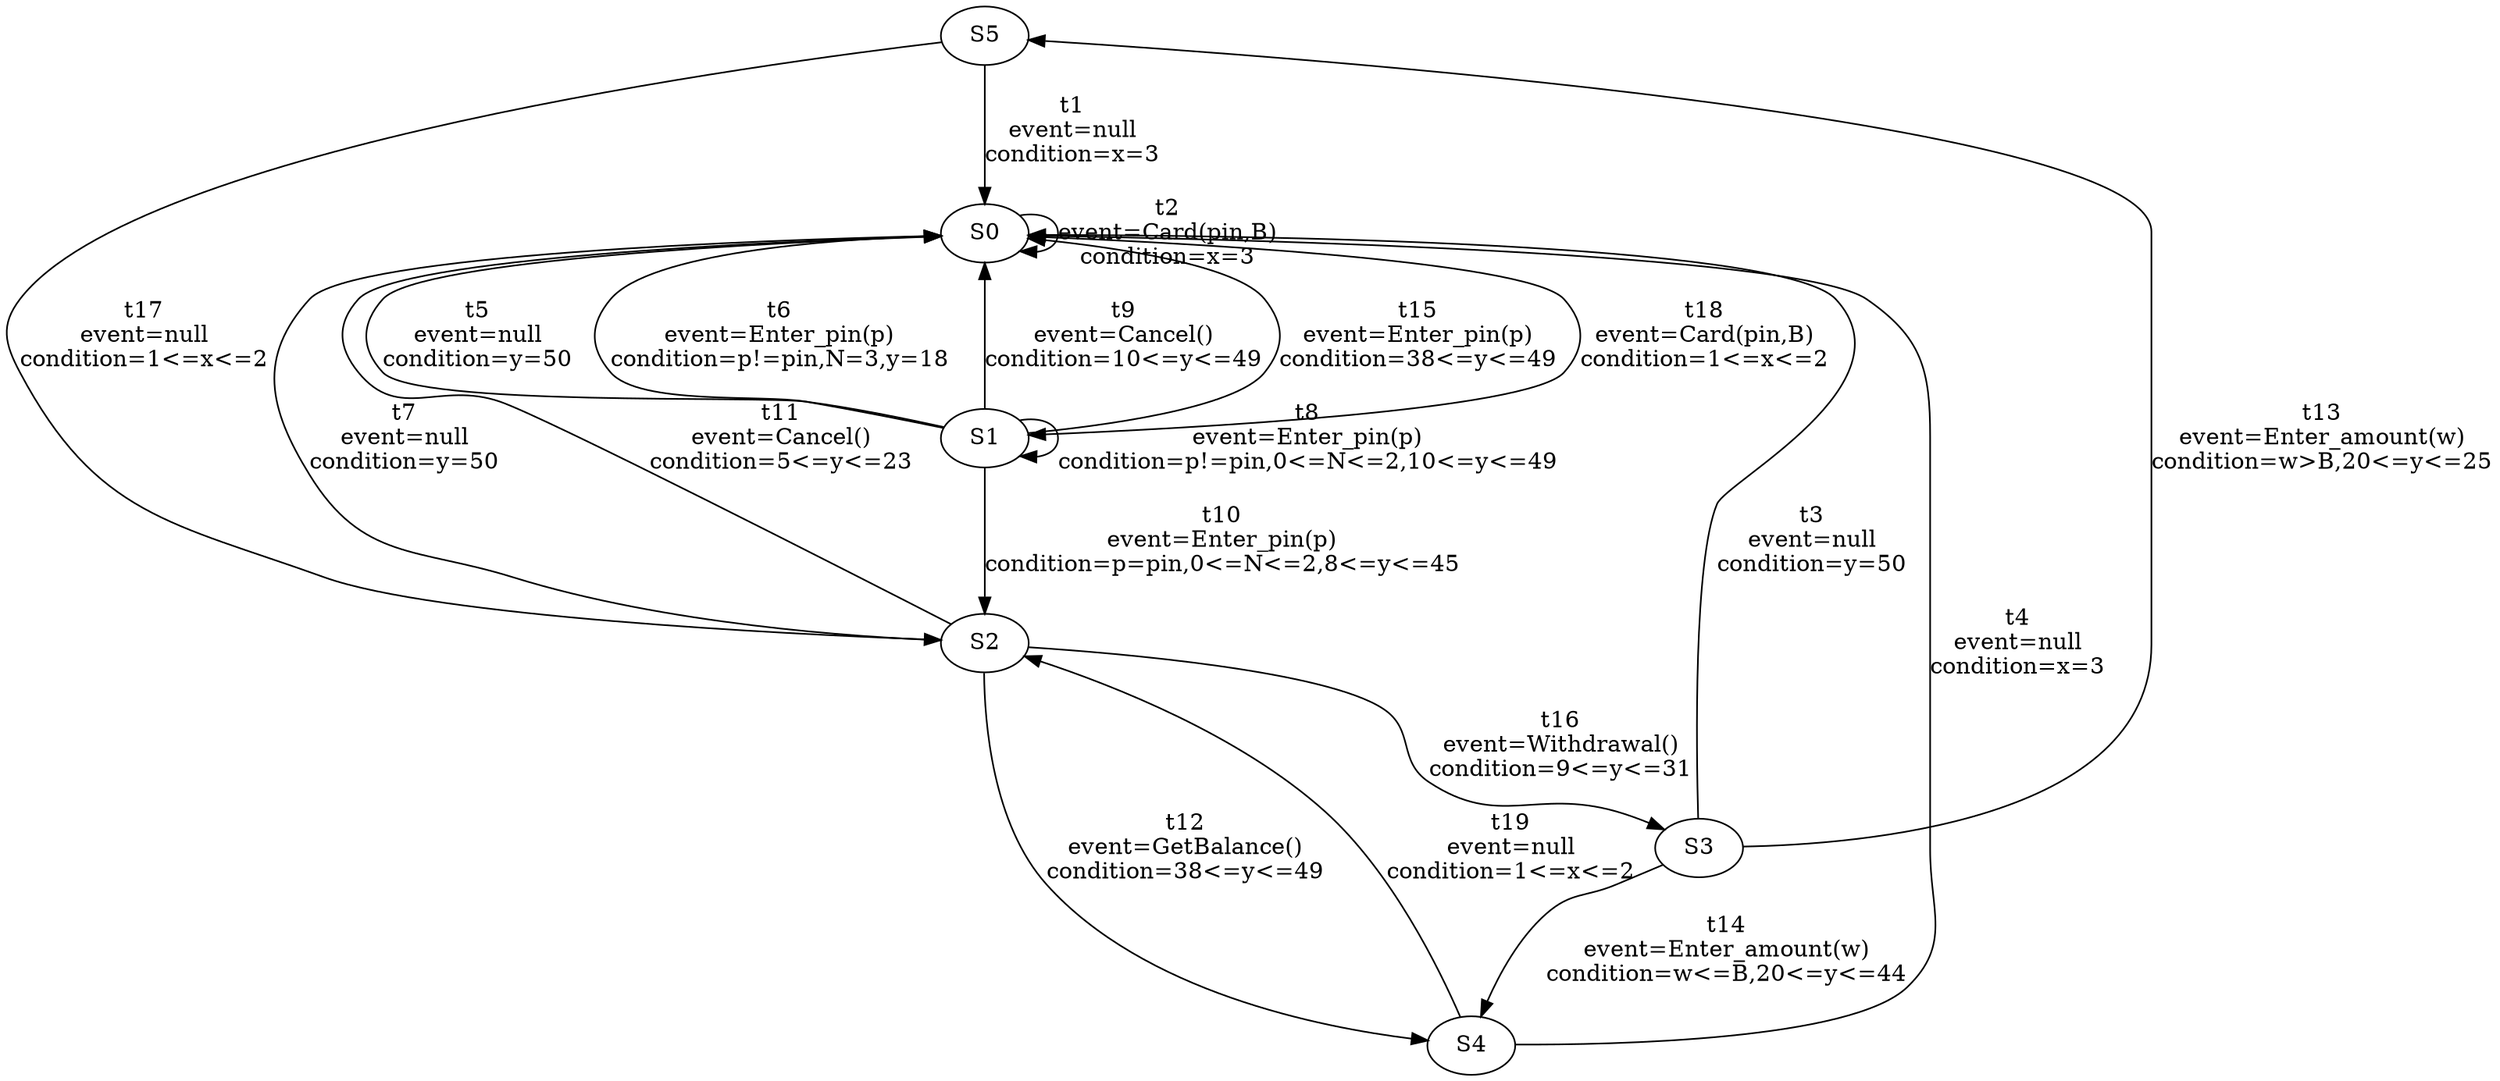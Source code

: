 digraph g {
 S5 -> S0 [ label="t1
event=null
condition=x=3" ];
 S0 -> S0 [ label="t2
event=Card(pin,B)
condition=x=3" ];
 S3 -> S0 [ label="t3
event=null
condition=y=50" ];
 S4 -> S0 [ label="t4
event=null
condition=x=3" ];
 S1 -> S0 [ label="t5
event=null
condition=y=50" ];
 S1 -> S0 [ label="t6
event=Enter_pin(p)
condition=p!=pin,N=3,y=18" ];
 S2 -> S0 [ label="t7
event=null
condition=y=50" ];
 S1 -> S1 [ label="t8
event=Enter_pin(p)
condition=p!=pin,0<=N<=2,10<=y<=49" ];
 S1 -> S0 [ label="t9
event=Cancel()
condition=10<=y<=49" ];
 S1 -> S2 [ label="t10
event=Enter_pin(p)
condition=p=pin,0<=N<=2,8<=y<=45" ];
 S2 -> S0 [ label="t11
event=Cancel()
condition=5<=y<=23" ];
 S2 -> S4 [ label="t12
event=GetBalance()
condition=38<=y<=49" ];
 S3 -> S5 [ label="t13
event=Enter_amount(w)
condition=w>B,20<=y<=25" ];
 S3 -> S4 [ label="t14
event=Enter_amount(w)
condition=w<=B,20<=y<=44" ];
 S1 -> S0 [ label="t15
event=Enter_pin(p)
condition=38<=y<=49" ];
 S2 -> S3 [ label="t16
event=Withdrawal()
condition=9<=y<=31" ];
 S5 -> S2 [ label="t17
event=null
condition=1<=x<=2" ];
 S0 -> S1 [ label="t18
event=Card(pin,B)
condition=1<=x<=2" ];
 S4 -> S2 [ label="t19
event=null
condition=1<=x<=2" ];
}
